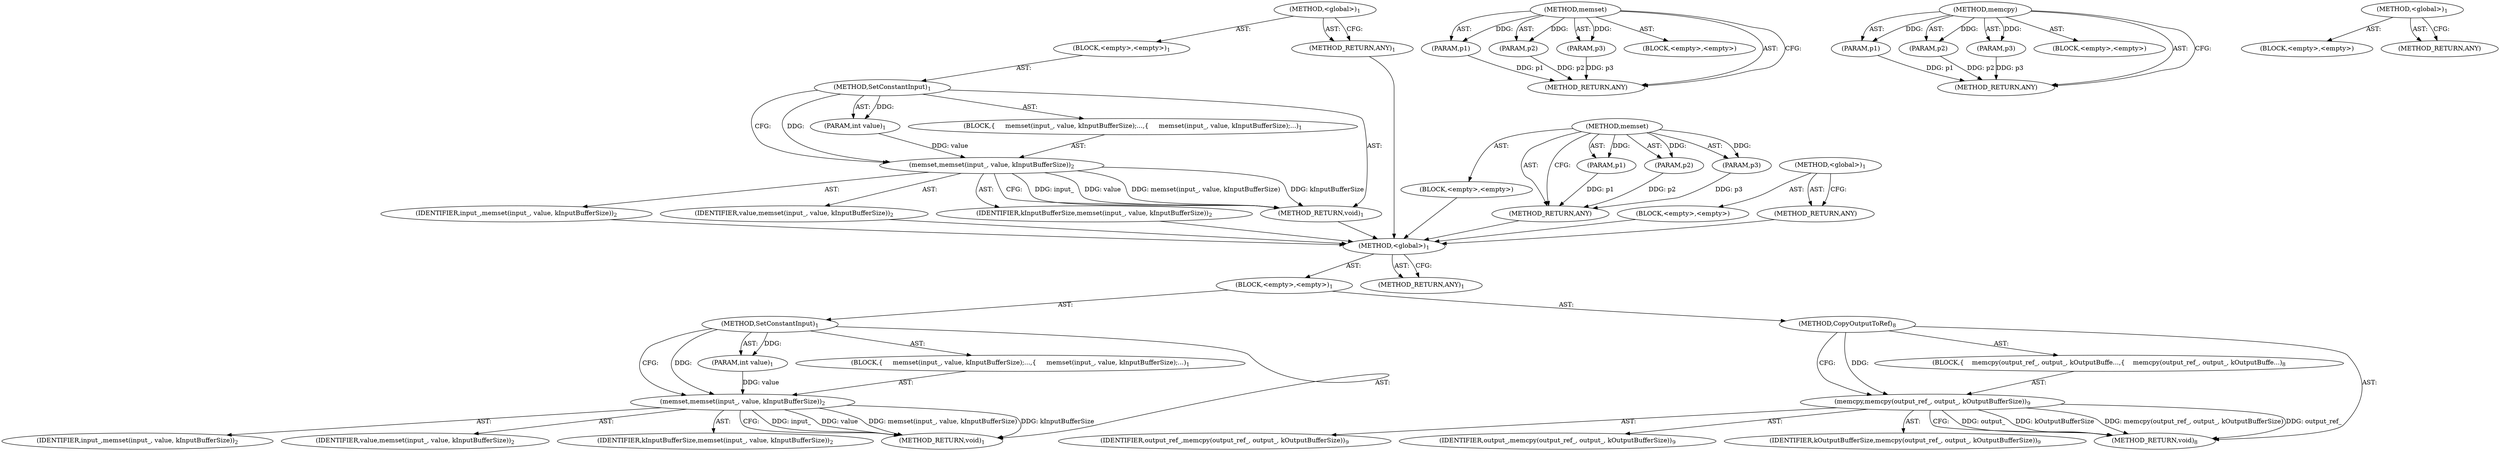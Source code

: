 digraph "CopyOutputToRef" {
vulnerable_6 [label=<(METHOD,&lt;global&gt;)<SUB>1</SUB>>];
vulnerable_7 [label=<(BLOCK,&lt;empty&gt;,&lt;empty&gt;)<SUB>1</SUB>>];
vulnerable_8 [label=<(METHOD,SetConstantInput)<SUB>1</SUB>>];
vulnerable_9 [label=<(PARAM,int value)<SUB>1</SUB>>];
vulnerable_10 [label=<(BLOCK,{
     memset(input_, value, kInputBufferSize);...,{
     memset(input_, value, kInputBufferSize);...)<SUB>1</SUB>>];
vulnerable_11 [label=<(memset,memset(input_, value, kInputBufferSize))<SUB>2</SUB>>];
vulnerable_12 [label=<(IDENTIFIER,input_,memset(input_, value, kInputBufferSize))<SUB>2</SUB>>];
vulnerable_13 [label=<(IDENTIFIER,value,memset(input_, value, kInputBufferSize))<SUB>2</SUB>>];
vulnerable_14 [label=<(IDENTIFIER,kInputBufferSize,memset(input_, value, kInputBufferSize))<SUB>2</SUB>>];
vulnerable_15 [label=<(METHOD_RETURN,void)<SUB>1</SUB>>];
vulnerable_17 [label=<(METHOD_RETURN,ANY)<SUB>1</SUB>>];
vulnerable_32 [label=<(METHOD,memset)>];
vulnerable_33 [label=<(PARAM,p1)>];
vulnerable_34 [label=<(PARAM,p2)>];
vulnerable_35 [label=<(PARAM,p3)>];
vulnerable_36 [label=<(BLOCK,&lt;empty&gt;,&lt;empty&gt;)>];
vulnerable_37 [label=<(METHOD_RETURN,ANY)>];
vulnerable_26 [label=<(METHOD,&lt;global&gt;)<SUB>1</SUB>>];
vulnerable_27 [label=<(BLOCK,&lt;empty&gt;,&lt;empty&gt;)>];
vulnerable_28 [label=<(METHOD_RETURN,ANY)>];
fixed_6 [label=<(METHOD,&lt;global&gt;)<SUB>1</SUB>>];
fixed_7 [label=<(BLOCK,&lt;empty&gt;,&lt;empty&gt;)<SUB>1</SUB>>];
fixed_8 [label=<(METHOD,SetConstantInput)<SUB>1</SUB>>];
fixed_9 [label=<(PARAM,int value)<SUB>1</SUB>>];
fixed_10 [label=<(BLOCK,{
     memset(input_, value, kInputBufferSize);...,{
     memset(input_, value, kInputBufferSize);...)<SUB>1</SUB>>];
fixed_11 [label=<(memset,memset(input_, value, kInputBufferSize))<SUB>2</SUB>>];
fixed_12 [label=<(IDENTIFIER,input_,memset(input_, value, kInputBufferSize))<SUB>2</SUB>>];
fixed_13 [label=<(IDENTIFIER,value,memset(input_, value, kInputBufferSize))<SUB>2</SUB>>];
fixed_14 [label=<(IDENTIFIER,kInputBufferSize,memset(input_, value, kInputBufferSize))<SUB>2</SUB>>];
fixed_15 [label=<(METHOD_RETURN,void)<SUB>1</SUB>>];
fixed_17 [label=<(METHOD,CopyOutputToRef)<SUB>8</SUB>>];
fixed_18 [label=<(BLOCK,{
    memcpy(output_ref_, output_, kOutputBuffe...,{
    memcpy(output_ref_, output_, kOutputBuffe...)<SUB>8</SUB>>];
fixed_19 [label=<(memcpy,memcpy(output_ref_, output_, kOutputBufferSize))<SUB>9</SUB>>];
fixed_20 [label=<(IDENTIFIER,output_ref_,memcpy(output_ref_, output_, kOutputBufferSize))<SUB>9</SUB>>];
fixed_21 [label=<(IDENTIFIER,output_,memcpy(output_ref_, output_, kOutputBufferSize))<SUB>9</SUB>>];
fixed_22 [label=<(IDENTIFIER,kOutputBufferSize,memcpy(output_ref_, output_, kOutputBufferSize))<SUB>9</SUB>>];
fixed_23 [label=<(METHOD_RETURN,void)<SUB>8</SUB>>];
fixed_25 [label=<(METHOD_RETURN,ANY)<SUB>1</SUB>>];
fixed_40 [label=<(METHOD,memset)>];
fixed_41 [label=<(PARAM,p1)>];
fixed_42 [label=<(PARAM,p2)>];
fixed_43 [label=<(PARAM,p3)>];
fixed_44 [label=<(BLOCK,&lt;empty&gt;,&lt;empty&gt;)>];
fixed_45 [label=<(METHOD_RETURN,ANY)>];
fixed_46 [label=<(METHOD,memcpy)>];
fixed_47 [label=<(PARAM,p1)>];
fixed_48 [label=<(PARAM,p2)>];
fixed_49 [label=<(PARAM,p3)>];
fixed_50 [label=<(BLOCK,&lt;empty&gt;,&lt;empty&gt;)>];
fixed_51 [label=<(METHOD_RETURN,ANY)>];
fixed_34 [label=<(METHOD,&lt;global&gt;)<SUB>1</SUB>>];
fixed_35 [label=<(BLOCK,&lt;empty&gt;,&lt;empty&gt;)>];
fixed_36 [label=<(METHOD_RETURN,ANY)>];
vulnerable_6 -> vulnerable_7  [key=0, label="AST: "];
vulnerable_6 -> vulnerable_17  [key=0, label="AST: "];
vulnerable_6 -> vulnerable_17  [key=1, label="CFG: "];
vulnerable_7 -> vulnerable_8  [key=0, label="AST: "];
vulnerable_8 -> vulnerable_9  [key=0, label="AST: "];
vulnerable_8 -> vulnerable_9  [key=1, label="DDG: "];
vulnerable_8 -> vulnerable_10  [key=0, label="AST: "];
vulnerable_8 -> vulnerable_15  [key=0, label="AST: "];
vulnerable_8 -> vulnerable_11  [key=0, label="CFG: "];
vulnerable_8 -> vulnerable_11  [key=1, label="DDG: "];
vulnerable_9 -> vulnerable_11  [key=0, label="DDG: value"];
vulnerable_10 -> vulnerable_11  [key=0, label="AST: "];
vulnerable_11 -> vulnerable_12  [key=0, label="AST: "];
vulnerable_11 -> vulnerable_13  [key=0, label="AST: "];
vulnerable_11 -> vulnerable_14  [key=0, label="AST: "];
vulnerable_11 -> vulnerable_15  [key=0, label="CFG: "];
vulnerable_11 -> vulnerable_15  [key=1, label="DDG: input_"];
vulnerable_11 -> vulnerable_15  [key=2, label="DDG: value"];
vulnerable_11 -> vulnerable_15  [key=3, label="DDG: memset(input_, value, kInputBufferSize)"];
vulnerable_11 -> vulnerable_15  [key=4, label="DDG: kInputBufferSize"];
vulnerable_12 -> fixed_6  [key=0];
vulnerable_13 -> fixed_6  [key=0];
vulnerable_14 -> fixed_6  [key=0];
vulnerable_15 -> fixed_6  [key=0];
vulnerable_17 -> fixed_6  [key=0];
vulnerable_32 -> vulnerable_33  [key=0, label="AST: "];
vulnerable_32 -> vulnerable_33  [key=1, label="DDG: "];
vulnerable_32 -> vulnerable_36  [key=0, label="AST: "];
vulnerable_32 -> vulnerable_34  [key=0, label="AST: "];
vulnerable_32 -> vulnerable_34  [key=1, label="DDG: "];
vulnerable_32 -> vulnerable_37  [key=0, label="AST: "];
vulnerable_32 -> vulnerable_37  [key=1, label="CFG: "];
vulnerable_32 -> vulnerable_35  [key=0, label="AST: "];
vulnerable_32 -> vulnerable_35  [key=1, label="DDG: "];
vulnerable_33 -> vulnerable_37  [key=0, label="DDG: p1"];
vulnerable_34 -> vulnerable_37  [key=0, label="DDG: p2"];
vulnerable_35 -> vulnerable_37  [key=0, label="DDG: p3"];
vulnerable_36 -> fixed_6  [key=0];
vulnerable_37 -> fixed_6  [key=0];
vulnerable_26 -> vulnerable_27  [key=0, label="AST: "];
vulnerable_26 -> vulnerable_28  [key=0, label="AST: "];
vulnerable_26 -> vulnerable_28  [key=1, label="CFG: "];
vulnerable_27 -> fixed_6  [key=0];
vulnerable_28 -> fixed_6  [key=0];
fixed_6 -> fixed_7  [key=0, label="AST: "];
fixed_6 -> fixed_25  [key=0, label="AST: "];
fixed_6 -> fixed_25  [key=1, label="CFG: "];
fixed_7 -> fixed_8  [key=0, label="AST: "];
fixed_7 -> fixed_17  [key=0, label="AST: "];
fixed_8 -> fixed_9  [key=0, label="AST: "];
fixed_8 -> fixed_9  [key=1, label="DDG: "];
fixed_8 -> fixed_10  [key=0, label="AST: "];
fixed_8 -> fixed_15  [key=0, label="AST: "];
fixed_8 -> fixed_11  [key=0, label="CFG: "];
fixed_8 -> fixed_11  [key=1, label="DDG: "];
fixed_9 -> fixed_11  [key=0, label="DDG: value"];
fixed_10 -> fixed_11  [key=0, label="AST: "];
fixed_11 -> fixed_12  [key=0, label="AST: "];
fixed_11 -> fixed_13  [key=0, label="AST: "];
fixed_11 -> fixed_14  [key=0, label="AST: "];
fixed_11 -> fixed_15  [key=0, label="CFG: "];
fixed_11 -> fixed_15  [key=1, label="DDG: input_"];
fixed_11 -> fixed_15  [key=2, label="DDG: value"];
fixed_11 -> fixed_15  [key=3, label="DDG: memset(input_, value, kInputBufferSize)"];
fixed_11 -> fixed_15  [key=4, label="DDG: kInputBufferSize"];
fixed_17 -> fixed_18  [key=0, label="AST: "];
fixed_17 -> fixed_23  [key=0, label="AST: "];
fixed_17 -> fixed_19  [key=0, label="CFG: "];
fixed_17 -> fixed_19  [key=1, label="DDG: "];
fixed_18 -> fixed_19  [key=0, label="AST: "];
fixed_19 -> fixed_20  [key=0, label="AST: "];
fixed_19 -> fixed_21  [key=0, label="AST: "];
fixed_19 -> fixed_22  [key=0, label="AST: "];
fixed_19 -> fixed_23  [key=0, label="CFG: "];
fixed_19 -> fixed_23  [key=1, label="DDG: output_"];
fixed_19 -> fixed_23  [key=2, label="DDG: kOutputBufferSize"];
fixed_19 -> fixed_23  [key=3, label="DDG: memcpy(output_ref_, output_, kOutputBufferSize)"];
fixed_19 -> fixed_23  [key=4, label="DDG: output_ref_"];
fixed_40 -> fixed_41  [key=0, label="AST: "];
fixed_40 -> fixed_41  [key=1, label="DDG: "];
fixed_40 -> fixed_44  [key=0, label="AST: "];
fixed_40 -> fixed_42  [key=0, label="AST: "];
fixed_40 -> fixed_42  [key=1, label="DDG: "];
fixed_40 -> fixed_45  [key=0, label="AST: "];
fixed_40 -> fixed_45  [key=1, label="CFG: "];
fixed_40 -> fixed_43  [key=0, label="AST: "];
fixed_40 -> fixed_43  [key=1, label="DDG: "];
fixed_41 -> fixed_45  [key=0, label="DDG: p1"];
fixed_42 -> fixed_45  [key=0, label="DDG: p2"];
fixed_43 -> fixed_45  [key=0, label="DDG: p3"];
fixed_46 -> fixed_47  [key=0, label="AST: "];
fixed_46 -> fixed_47  [key=1, label="DDG: "];
fixed_46 -> fixed_50  [key=0, label="AST: "];
fixed_46 -> fixed_48  [key=0, label="AST: "];
fixed_46 -> fixed_48  [key=1, label="DDG: "];
fixed_46 -> fixed_51  [key=0, label="AST: "];
fixed_46 -> fixed_51  [key=1, label="CFG: "];
fixed_46 -> fixed_49  [key=0, label="AST: "];
fixed_46 -> fixed_49  [key=1, label="DDG: "];
fixed_47 -> fixed_51  [key=0, label="DDG: p1"];
fixed_48 -> fixed_51  [key=0, label="DDG: p2"];
fixed_49 -> fixed_51  [key=0, label="DDG: p3"];
fixed_34 -> fixed_35  [key=0, label="AST: "];
fixed_34 -> fixed_36  [key=0, label="AST: "];
fixed_34 -> fixed_36  [key=1, label="CFG: "];
}

